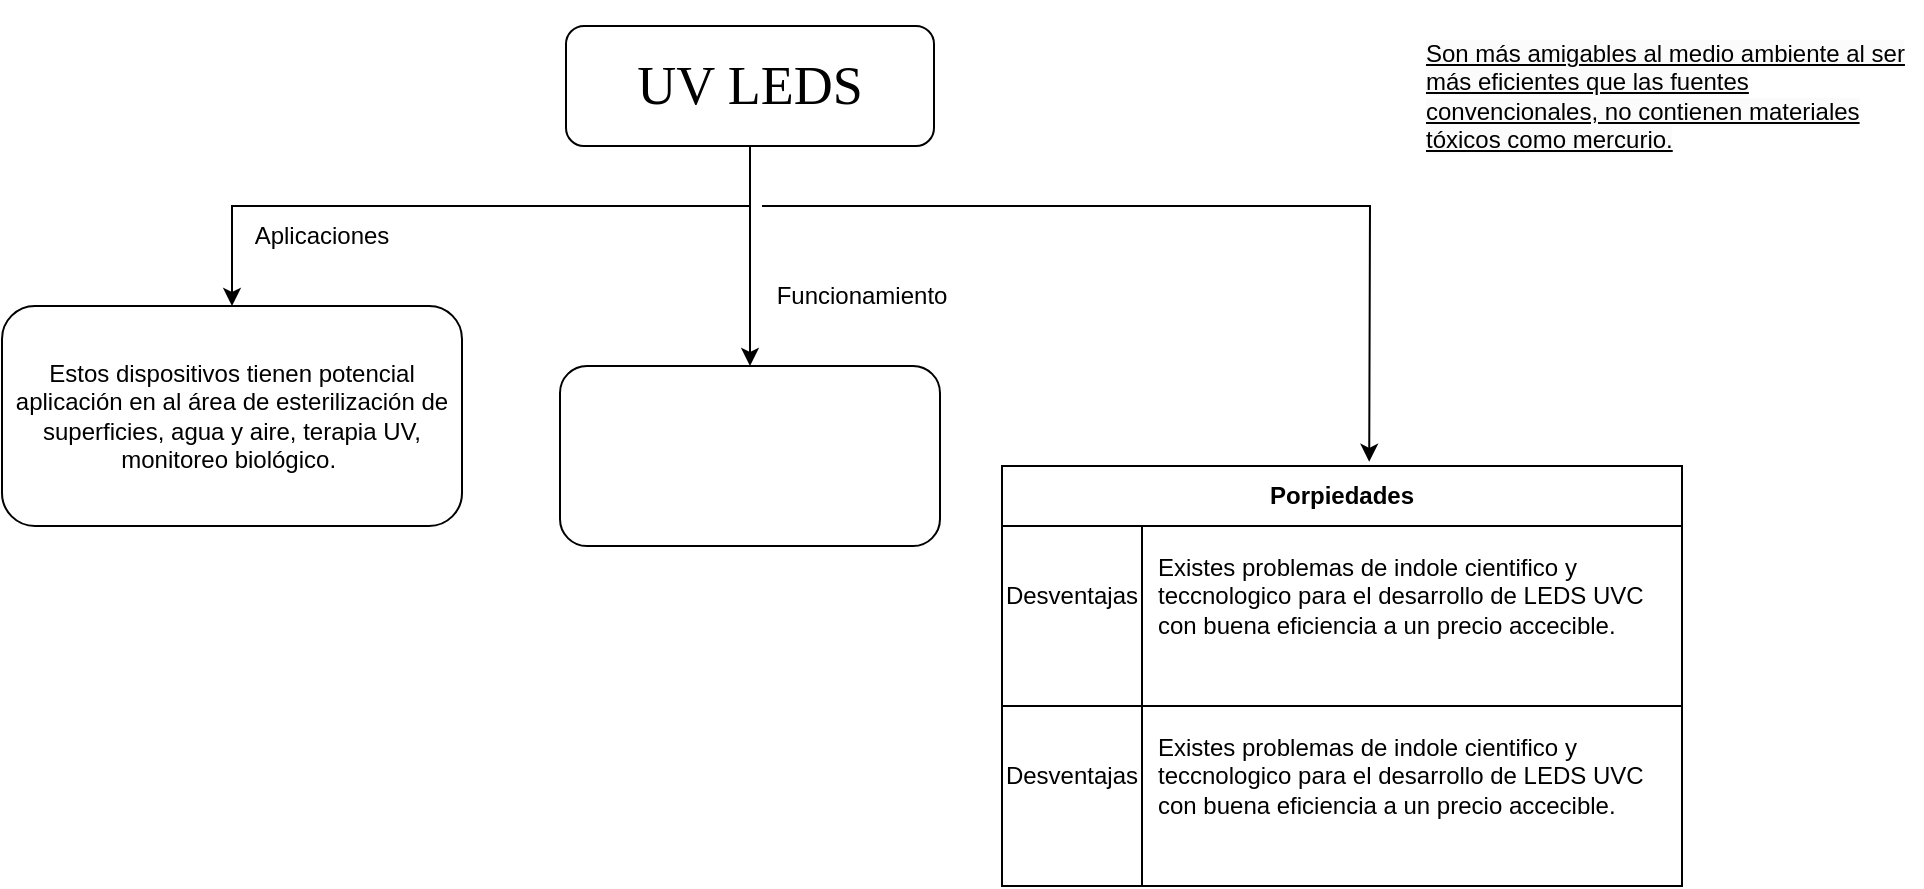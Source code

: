 <mxfile version="24.6.4" type="github">
  <diagram id="C5RBs43oDa-KdzZeNtuy" name="Page-1">
    <mxGraphModel dx="1002" dy="1704" grid="1" gridSize="10" guides="1" tooltips="1" connect="1" arrows="1" fold="1" page="1" pageScale="1" pageWidth="827" pageHeight="1169" math="0" shadow="0">
      <root>
        <mxCell id="WIyWlLk6GJQsqaUBKTNV-0" />
        <mxCell id="WIyWlLk6GJQsqaUBKTNV-1" parent="WIyWlLk6GJQsqaUBKTNV-0" />
        <mxCell id="D7W6FBou2w7uD_IczJEW-3" value="&lt;p class=&quot;MsoNormal&quot; align=&quot;center&quot; style=&quot;font-size: 27px;&quot;&gt;&lt;font face=&quot;Times New Roman, serif&quot; style=&quot;font-size: 27px;&quot;&gt;&lt;span style=&quot;font-size: 27px;&quot;&gt;UV LEDS&lt;/span&gt;&lt;/font&gt;&lt;/p&gt;" style="rounded=1;whiteSpace=wrap;html=1;strokeWidth=1;fontSize=27;" parent="WIyWlLk6GJQsqaUBKTNV-1" vertex="1">
          <mxGeometry x="322" y="-1080" width="184" height="60" as="geometry" />
        </mxCell>
        <mxCell id="D7W6FBou2w7uD_IczJEW-4" value="&lt;div&gt;Estos dispositivos tienen potencial aplicación en al área de esterilización de superficies, agua y aire, terapia UV, monitoreo biológico.&amp;nbsp;&lt;/div&gt;" style="rounded=1;whiteSpace=wrap;html=1;" parent="WIyWlLk6GJQsqaUBKTNV-1" vertex="1">
          <mxGeometry x="40" y="-940" width="230" height="110" as="geometry" />
        </mxCell>
        <mxCell id="1iXGeKjqvhcIx05kEj_B-0" value="" style="endArrow=classic;html=1;rounded=0;exitX=0.5;exitY=1;exitDx=0;exitDy=0;entryX=0.5;entryY=0;entryDx=0;entryDy=0;" edge="1" parent="WIyWlLk6GJQsqaUBKTNV-1" source="D7W6FBou2w7uD_IczJEW-3" target="D7W6FBou2w7uD_IczJEW-4">
          <mxGeometry width="50" height="50" relative="1" as="geometry">
            <mxPoint x="390" y="-870" as="sourcePoint" />
            <mxPoint x="440" y="-920" as="targetPoint" />
            <Array as="points">
              <mxPoint x="414" y="-990" />
              <mxPoint x="155" y="-990" />
            </Array>
          </mxGeometry>
        </mxCell>
        <mxCell id="1iXGeKjqvhcIx05kEj_B-1" value="Aplicaciones" style="text;html=1;align=center;verticalAlign=middle;whiteSpace=wrap;rounded=0;" vertex="1" parent="WIyWlLk6GJQsqaUBKTNV-1">
          <mxGeometry x="170" y="-990" width="60" height="30" as="geometry" />
        </mxCell>
        <mxCell id="1iXGeKjqvhcIx05kEj_B-10" value="" style="endArrow=classic;html=1;rounded=0;" edge="1" parent="WIyWlLk6GJQsqaUBKTNV-1" source="D7W6FBou2w7uD_IczJEW-3">
          <mxGeometry width="50" height="50" relative="1" as="geometry">
            <mxPoint x="360" y="-820" as="sourcePoint" />
            <mxPoint x="414" y="-910" as="targetPoint" />
          </mxGeometry>
        </mxCell>
        <mxCell id="1iXGeKjqvhcIx05kEj_B-12" value="Funcionamiento" style="text;html=1;align=center;verticalAlign=middle;whiteSpace=wrap;rounded=0;" vertex="1" parent="WIyWlLk6GJQsqaUBKTNV-1">
          <mxGeometry x="440" y="-960" width="60" height="30" as="geometry" />
        </mxCell>
        <mxCell id="1iXGeKjqvhcIx05kEj_B-14" value="" style="rounded=1;whiteSpace=wrap;html=1;" vertex="1" parent="WIyWlLk6GJQsqaUBKTNV-1">
          <mxGeometry x="319" y="-910" width="190" height="90" as="geometry" />
        </mxCell>
        <mxCell id="1iXGeKjqvhcIx05kEj_B-16" value="Porpiedades" style="shape=table;startSize=30;container=1;collapsible=1;childLayout=tableLayout;fixedRows=1;rowLines=0;fontStyle=1;align=center;resizeLast=1;html=1;whiteSpace=wrap;" vertex="1" parent="WIyWlLk6GJQsqaUBKTNV-1">
          <mxGeometry x="540" y="-860" width="340" height="210" as="geometry" />
        </mxCell>
        <mxCell id="1iXGeKjqvhcIx05kEj_B-17" value="" style="shape=tableRow;horizontal=0;startSize=0;swimlaneHead=0;swimlaneBody=0;fillColor=none;collapsible=0;dropTarget=0;points=[[0,0.5],[1,0.5]];portConstraint=eastwest;top=0;left=0;right=0;bottom=0;html=1;" vertex="1" parent="1iXGeKjqvhcIx05kEj_B-16">
          <mxGeometry y="30" width="340" height="70" as="geometry" />
        </mxCell>
        <mxCell id="1iXGeKjqvhcIx05kEj_B-18" value="" style="shape=partialRectangle;connectable=0;fillColor=none;top=0;left=0;bottom=0;right=0;fontStyle=1;overflow=hidden;html=1;whiteSpace=wrap;" vertex="1" parent="1iXGeKjqvhcIx05kEj_B-17">
          <mxGeometry width="70" height="70" as="geometry">
            <mxRectangle width="70" height="70" as="alternateBounds" />
          </mxGeometry>
        </mxCell>
        <mxCell id="1iXGeKjqvhcIx05kEj_B-19" value="" style="shape=partialRectangle;connectable=0;fillColor=none;top=0;left=0;bottom=0;right=0;align=left;spacingLeft=6;fontStyle=5;overflow=hidden;html=1;whiteSpace=wrap;" vertex="1" parent="1iXGeKjqvhcIx05kEj_B-17">
          <mxGeometry x="70" width="270" height="70" as="geometry">
            <mxRectangle width="270" height="70" as="alternateBounds" />
          </mxGeometry>
        </mxCell>
        <mxCell id="1iXGeKjqvhcIx05kEj_B-20" value="" style="shape=tableRow;horizontal=0;startSize=0;swimlaneHead=0;swimlaneBody=0;fillColor=none;collapsible=0;dropTarget=0;points=[[0,0.5],[1,0.5]];portConstraint=eastwest;top=0;left=0;right=0;bottom=1;html=1;" vertex="1" parent="1iXGeKjqvhcIx05kEj_B-16">
          <mxGeometry y="100" width="340" height="20" as="geometry" />
        </mxCell>
        <mxCell id="1iXGeKjqvhcIx05kEj_B-21" value="" style="shape=partialRectangle;connectable=0;fillColor=none;top=0;left=0;bottom=0;right=0;fontStyle=1;overflow=hidden;html=1;whiteSpace=wrap;" vertex="1" parent="1iXGeKjqvhcIx05kEj_B-20">
          <mxGeometry width="70" height="20" as="geometry">
            <mxRectangle width="70" height="20" as="alternateBounds" />
          </mxGeometry>
        </mxCell>
        <mxCell id="1iXGeKjqvhcIx05kEj_B-22" value="" style="shape=partialRectangle;connectable=0;fillColor=none;top=0;left=0;bottom=0;right=0;align=left;spacingLeft=6;fontStyle=5;overflow=hidden;html=1;whiteSpace=wrap;" vertex="1" parent="1iXGeKjqvhcIx05kEj_B-20">
          <mxGeometry x="70" width="270" height="20" as="geometry">
            <mxRectangle width="270" height="20" as="alternateBounds" />
          </mxGeometry>
        </mxCell>
        <mxCell id="1iXGeKjqvhcIx05kEj_B-23" value="" style="shape=tableRow;horizontal=0;startSize=0;swimlaneHead=0;swimlaneBody=0;fillColor=none;collapsible=0;dropTarget=0;points=[[0,0.5],[1,0.5]];portConstraint=eastwest;top=0;left=0;right=0;bottom=0;html=1;" vertex="1" parent="1iXGeKjqvhcIx05kEj_B-16">
          <mxGeometry y="120" width="340" height="70" as="geometry" />
        </mxCell>
        <mxCell id="1iXGeKjqvhcIx05kEj_B-24" value="Desventajas" style="shape=partialRectangle;connectable=0;fillColor=none;top=0;left=0;bottom=0;right=0;editable=1;overflow=hidden;html=1;whiteSpace=wrap;" vertex="1" parent="1iXGeKjqvhcIx05kEj_B-23">
          <mxGeometry width="70" height="70" as="geometry">
            <mxRectangle width="70" height="70" as="alternateBounds" />
          </mxGeometry>
        </mxCell>
        <mxCell id="1iXGeKjqvhcIx05kEj_B-25" value="Existes problemas de indole cientifico y teccnologico para el desarrollo de LEDS UVC con buena eficiencia a un precio accecible." style="shape=partialRectangle;connectable=0;fillColor=none;top=0;left=0;bottom=0;right=0;align=left;spacingLeft=6;overflow=hidden;html=1;whiteSpace=wrap;" vertex="1" parent="1iXGeKjqvhcIx05kEj_B-23">
          <mxGeometry x="70" width="270" height="70" as="geometry">
            <mxRectangle width="270" height="70" as="alternateBounds" />
          </mxGeometry>
        </mxCell>
        <mxCell id="1iXGeKjqvhcIx05kEj_B-26" value="" style="shape=tableRow;horizontal=0;startSize=0;swimlaneHead=0;swimlaneBody=0;fillColor=none;collapsible=0;dropTarget=0;points=[[0,0.5],[1,0.5]];portConstraint=eastwest;top=0;left=0;right=0;bottom=0;html=1;" vertex="1" parent="1iXGeKjqvhcIx05kEj_B-16">
          <mxGeometry y="190" width="340" height="20" as="geometry" />
        </mxCell>
        <mxCell id="1iXGeKjqvhcIx05kEj_B-27" value="" style="shape=partialRectangle;connectable=0;fillColor=none;top=0;left=0;bottom=0;right=0;editable=1;overflow=hidden;html=1;whiteSpace=wrap;" vertex="1" parent="1iXGeKjqvhcIx05kEj_B-26">
          <mxGeometry width="70" height="20" as="geometry">
            <mxRectangle width="70" height="20" as="alternateBounds" />
          </mxGeometry>
        </mxCell>
        <mxCell id="1iXGeKjqvhcIx05kEj_B-28" value="" style="shape=partialRectangle;connectable=0;fillColor=none;top=0;left=0;bottom=0;right=0;align=left;spacingLeft=6;overflow=hidden;html=1;whiteSpace=wrap;" vertex="1" parent="1iXGeKjqvhcIx05kEj_B-26">
          <mxGeometry x="70" width="270" height="20" as="geometry">
            <mxRectangle width="270" height="20" as="alternateBounds" />
          </mxGeometry>
        </mxCell>
        <mxCell id="1iXGeKjqvhcIx05kEj_B-29" value="" style="endArrow=classic;html=1;rounded=0;entryX=0.54;entryY=-0.01;entryDx=0;entryDy=0;entryPerimeter=0;" edge="1" parent="WIyWlLk6GJQsqaUBKTNV-1" target="1iXGeKjqvhcIx05kEj_B-16">
          <mxGeometry width="50" height="50" relative="1" as="geometry">
            <mxPoint x="420" y="-990" as="sourcePoint" />
            <mxPoint x="490" y="-870" as="targetPoint" />
            <Array as="points">
              <mxPoint x="724" y="-990" />
            </Array>
          </mxGeometry>
        </mxCell>
        <mxCell id="1iXGeKjqvhcIx05kEj_B-30" value="&lt;span style=&quot;color: rgb(0, 0, 0); font-family: Helvetica; font-size: 12px; font-style: normal; font-variant-ligatures: normal; font-variant-caps: normal; font-weight: 400; letter-spacing: normal; orphans: 2; text-align: left; text-indent: 0px; text-transform: none; widows: 2; word-spacing: 0px; -webkit-text-stroke-width: 0px; white-space: normal; background-color: rgb(251, 251, 251); text-decoration: underline; display: inline !important; float: none;&quot;&gt;Son más amigables al medio ambiente al ser más eficientes que las fuentes convencionales, no contienen materiales tóxicos como mercurio.&lt;/span&gt;" style="text;whiteSpace=wrap;html=1;" vertex="1" parent="WIyWlLk6GJQsqaUBKTNV-1">
          <mxGeometry x="750" y="-1080" width="250" height="40" as="geometry" />
        </mxCell>
        <mxCell id="1iXGeKjqvhcIx05kEj_B-31" value="" style="shape=tableRow;horizontal=0;startSize=0;swimlaneHead=0;swimlaneBody=0;fillColor=none;collapsible=0;dropTarget=0;points=[[0,0.5],[1,0.5]];portConstraint=eastwest;top=0;left=0;right=0;bottom=0;html=1;" vertex="1" parent="WIyWlLk6GJQsqaUBKTNV-1">
          <mxGeometry x="540" y="-810" width="340" height="70" as="geometry" />
        </mxCell>
        <mxCell id="1iXGeKjqvhcIx05kEj_B-33" value="Existes problemas de indole cientifico y teccnologico para el desarrollo de LEDS UVC con buena eficiencia a un precio accecible." style="shape=partialRectangle;connectable=0;fillColor=none;top=0;left=0;bottom=0;right=0;align=left;spacingLeft=6;overflow=hidden;html=1;whiteSpace=wrap;" vertex="1" parent="WIyWlLk6GJQsqaUBKTNV-1">
          <mxGeometry x="610" y="-830" width="270" height="70" as="geometry">
            <mxRectangle width="270" height="70" as="alternateBounds" />
          </mxGeometry>
        </mxCell>
        <mxCell id="1iXGeKjqvhcIx05kEj_B-32" value="Desventajas" style="shape=partialRectangle;connectable=0;fillColor=none;top=0;left=0;bottom=0;right=0;editable=1;overflow=hidden;html=1;whiteSpace=wrap;" vertex="1" parent="WIyWlLk6GJQsqaUBKTNV-1">
          <mxGeometry x="540" y="-830" width="70" height="70" as="geometry">
            <mxRectangle width="70" height="70" as="alternateBounds" />
          </mxGeometry>
        </mxCell>
      </root>
    </mxGraphModel>
  </diagram>
</mxfile>
